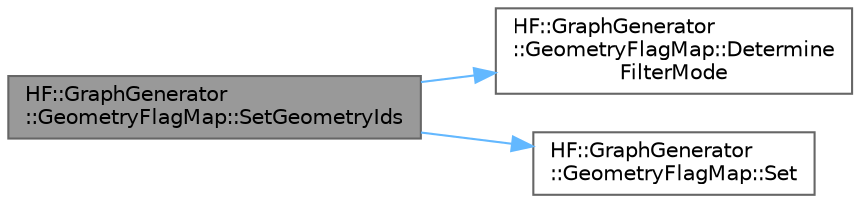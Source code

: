 digraph "HF::GraphGenerator::GeometryFlagMap::SetGeometryIds"
{
 // LATEX_PDF_SIZE
  bgcolor="transparent";
  edge [fontname=Helvetica,fontsize=10,labelfontname=Helvetica,labelfontsize=10];
  node [fontname=Helvetica,fontsize=10,shape=box,height=0.2,width=0.4];
  rankdir="LR";
  Node1 [label="HF::GraphGenerator\l::GeometryFlagMap::SetGeometryIds",height=0.2,width=0.4,color="gray40", fillcolor="grey60", style="filled", fontcolor="black",tooltip="Set geometry ids as being walkable or obstacles."];
  Node1 -> Node2 [color="steelblue1",style="solid"];
  Node2 [label="HF::GraphGenerator\l::GeometryFlagMap::Determine\lFilterMode",height=0.2,width=0.4,color="grey40", fillcolor="white", style="filled",URL="$a01299.html#aa6023b7a8de09fb747bd049938f1e5b8",tooltip="Set the filter mode of this GeometryFlagMap based on the input types."];
  Node1 -> Node3 [color="steelblue1",style="solid"];
  Node3 [label="HF::GraphGenerator\l::GeometryFlagMap::Set",height=0.2,width=0.4,color="grey40", fillcolor="white", style="filled",URL="$a01299.html#ac9dab2d023f758ccf718d1e7c8f98e31",tooltip="Set the value of a key in the internal dictionary."];
}
